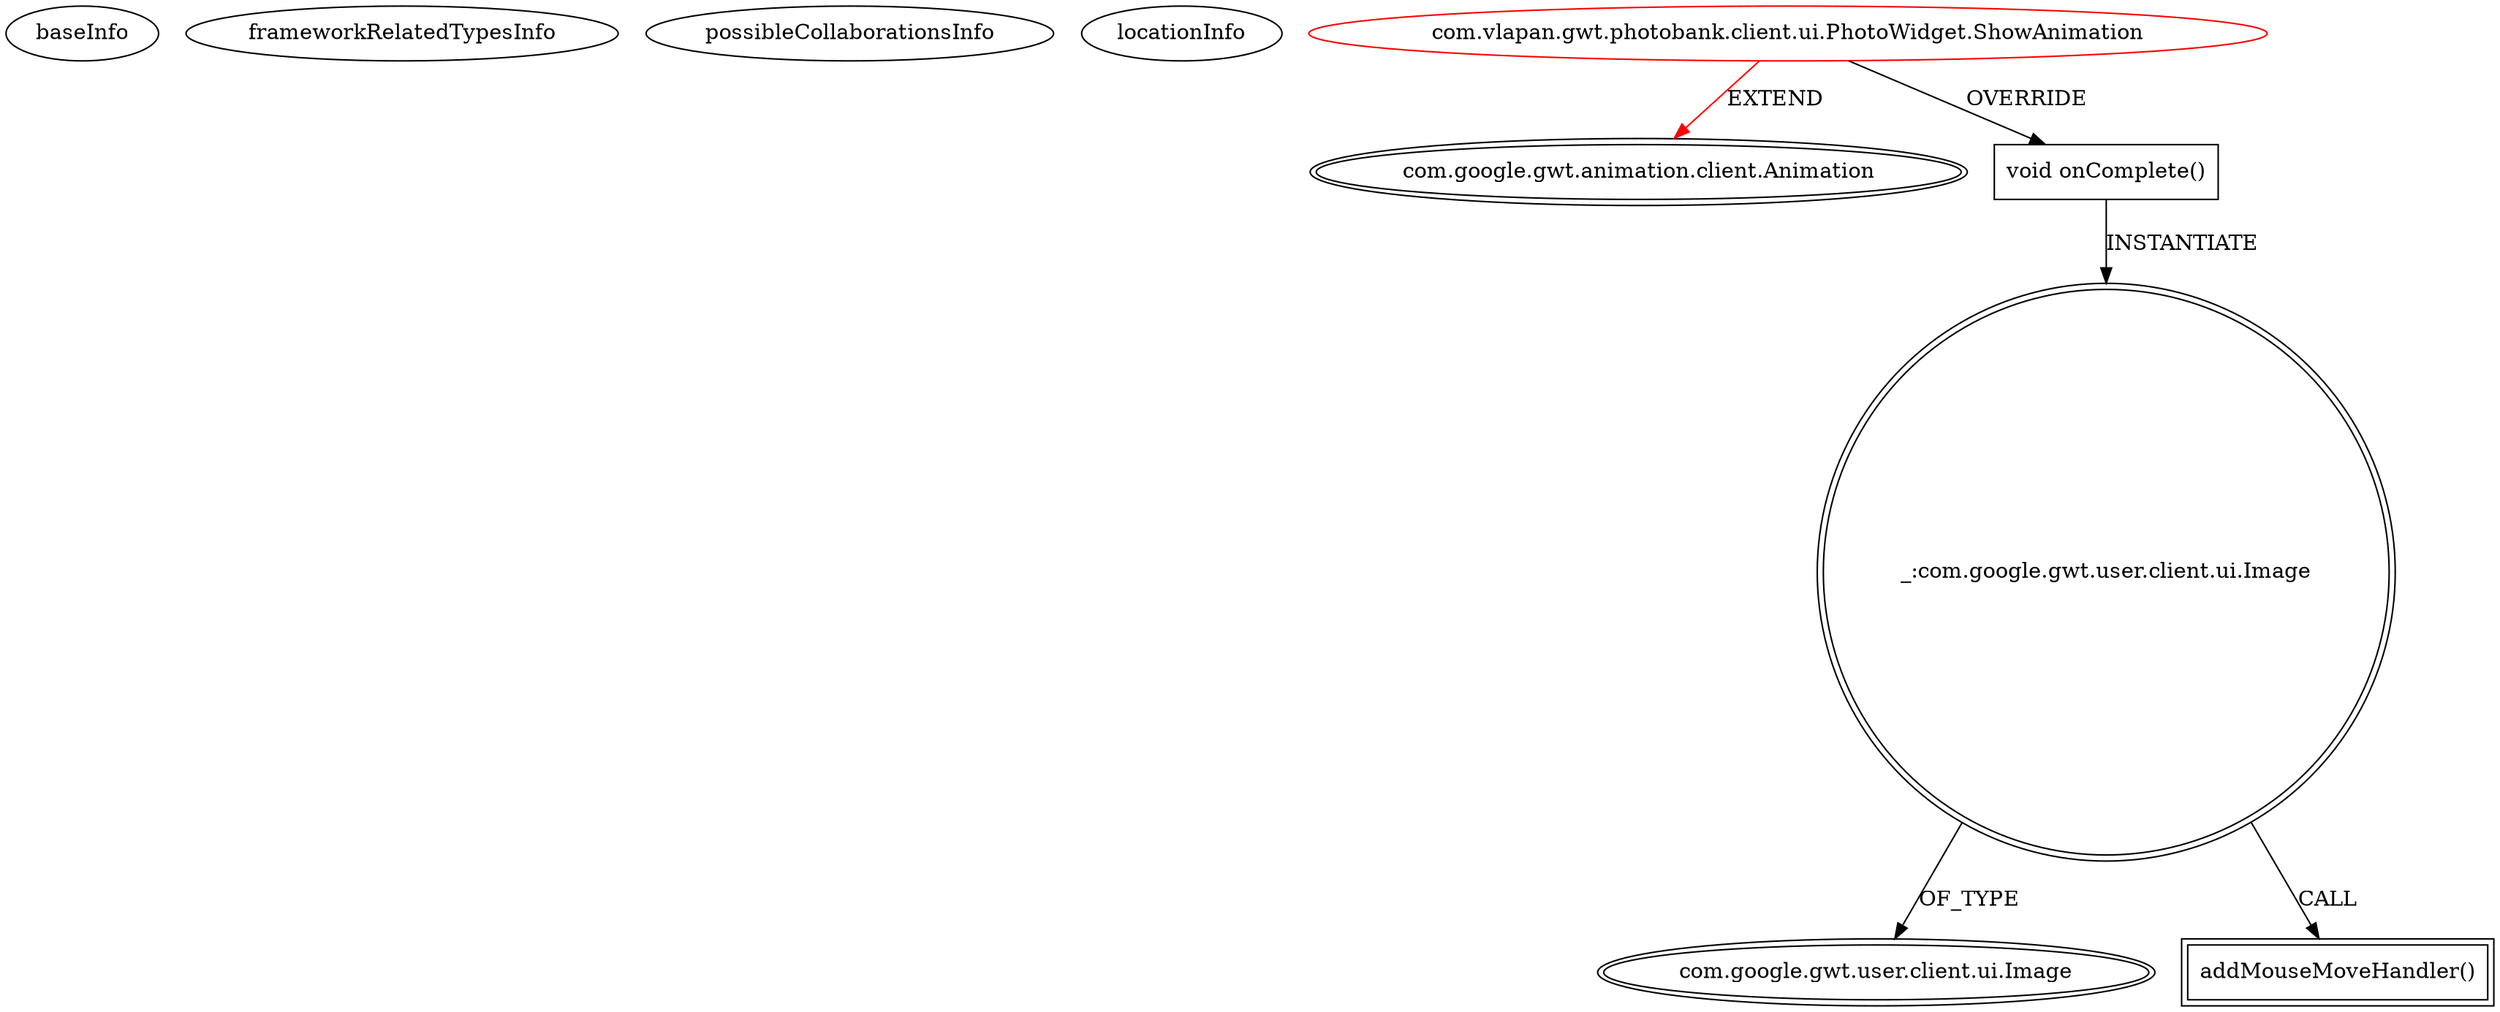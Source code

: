 digraph {
baseInfo[graphId=4613,category="extension_graph",isAnonymous=false,possibleRelation=false]
frameworkRelatedTypesInfo[0="com.google.gwt.animation.client.Animation"]
possibleCollaborationsInfo[]
locationInfo[projectName="vlapan-PhotoBank",filePath="/vlapan-PhotoBank/PhotoBank-master/src/com/vlapan/gwt/photobank/client/ui/PhotoWidget.java",contextSignature="ShowAnimation",graphId="4613"]
0[label="com.vlapan.gwt.photobank.client.ui.PhotoWidget.ShowAnimation",vertexType="ROOT_CLIENT_CLASS_DECLARATION",isFrameworkType=false,color=red]
1[label="com.google.gwt.animation.client.Animation",vertexType="FRAMEWORK_CLASS_TYPE",isFrameworkType=true,peripheries=2]
2[label="void onComplete()",vertexType="OVERRIDING_METHOD_DECLARATION",isFrameworkType=false,shape=box]
3[label="_:com.google.gwt.user.client.ui.Image",vertexType="VARIABLE_EXPRESION",isFrameworkType=true,peripheries=2,shape=circle]
5[label="com.google.gwt.user.client.ui.Image",vertexType="FRAMEWORK_CLASS_TYPE",isFrameworkType=true,peripheries=2]
4[label="addMouseMoveHandler()",vertexType="INSIDE_CALL",isFrameworkType=true,peripheries=2,shape=box]
0->1[label="EXTEND",color=red]
0->2[label="OVERRIDE"]
2->3[label="INSTANTIATE"]
3->5[label="OF_TYPE"]
3->4[label="CALL"]
}
